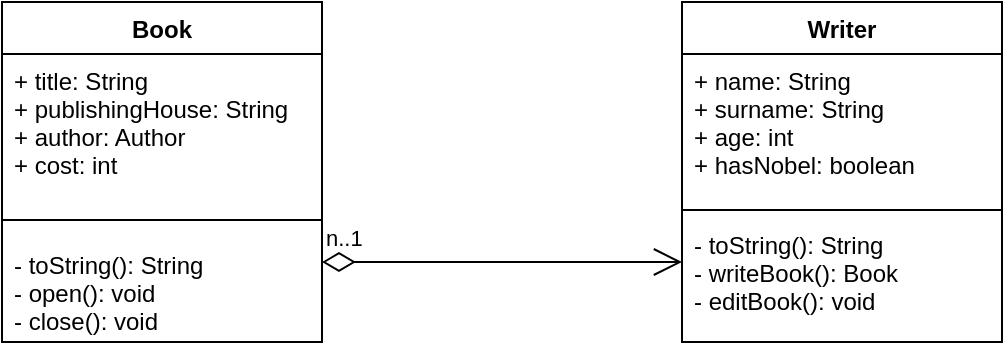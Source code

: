 <mxfile version="15.8.3" type="device"><diagram id="sfliHgQCCnT1-PPmMKI-" name="Page-1"><mxGraphModel dx="813" dy="454" grid="1" gridSize="10" guides="1" tooltips="1" connect="1" arrows="1" fold="1" page="1" pageScale="1" pageWidth="827" pageHeight="1169" math="0" shadow="0"><root><mxCell id="0"/><mxCell id="1" parent="0"/><mxCell id="IUYxFMcfA6iRPNvgJM7K-1" value="Writer" style="swimlane;fontStyle=1;align=center;verticalAlign=top;childLayout=stackLayout;horizontal=1;startSize=26;horizontalStack=0;resizeParent=1;resizeParentMax=0;resizeLast=0;collapsible=1;marginBottom=0;" vertex="1" parent="1"><mxGeometry x="460" y="80" width="160" height="170" as="geometry"/></mxCell><mxCell id="IUYxFMcfA6iRPNvgJM7K-2" value="+ name: String&#10;+ surname: String&#10;+ age: int&#10;+ hasNobel: boolean" style="text;strokeColor=none;fillColor=none;align=left;verticalAlign=top;spacingLeft=4;spacingRight=4;overflow=hidden;rotatable=0;points=[[0,0.5],[1,0.5]];portConstraint=eastwest;" vertex="1" parent="IUYxFMcfA6iRPNvgJM7K-1"><mxGeometry y="26" width="160" height="74" as="geometry"/></mxCell><mxCell id="IUYxFMcfA6iRPNvgJM7K-3" value="" style="line;strokeWidth=1;fillColor=none;align=left;verticalAlign=middle;spacingTop=-1;spacingLeft=3;spacingRight=3;rotatable=0;labelPosition=right;points=[];portConstraint=eastwest;" vertex="1" parent="IUYxFMcfA6iRPNvgJM7K-1"><mxGeometry y="100" width="160" height="8" as="geometry"/></mxCell><mxCell id="IUYxFMcfA6iRPNvgJM7K-4" value="- toString(): String&#10;- writeBook(): Book&#10;- editBook(): void" style="text;strokeColor=none;fillColor=none;align=left;verticalAlign=top;spacingLeft=4;spacingRight=4;overflow=hidden;rotatable=0;points=[[0,0.5],[1,0.5]];portConstraint=eastwest;" vertex="1" parent="IUYxFMcfA6iRPNvgJM7K-1"><mxGeometry y="108" width="160" height="62" as="geometry"/></mxCell><mxCell id="IUYxFMcfA6iRPNvgJM7K-12" value="n..1" style="endArrow=open;html=1;endSize=12;startArrow=diamondThin;startSize=14;startFill=0;edgeStyle=orthogonalEdgeStyle;align=left;verticalAlign=bottom;rounded=0;entryX=0;entryY=0.556;entryDx=0;entryDy=0;entryPerimeter=0;" edge="1" parent="1"><mxGeometry x="-1" y="3" relative="1" as="geometry"><mxPoint x="280" y="210" as="sourcePoint"/><mxPoint x="460" y="210.008" as="targetPoint"/></mxGeometry></mxCell><mxCell id="IUYxFMcfA6iRPNvgJM7K-17" value="Book" style="swimlane;fontStyle=1;align=center;verticalAlign=top;childLayout=stackLayout;horizontal=1;startSize=26;horizontalStack=0;resizeParent=1;resizeParentMax=0;resizeLast=0;collapsible=1;marginBottom=0;" vertex="1" parent="1"><mxGeometry x="120" y="80" width="160" height="170" as="geometry"/></mxCell><mxCell id="IUYxFMcfA6iRPNvgJM7K-18" value="+ title: String&#10;+ publishingHouse: String&#10;+ author: Author&#10;+ cost: int&#10;" style="text;strokeColor=none;fillColor=none;align=left;verticalAlign=top;spacingLeft=4;spacingRight=4;overflow=hidden;rotatable=0;points=[[0,0.5],[1,0.5]];portConstraint=eastwest;" vertex="1" parent="IUYxFMcfA6iRPNvgJM7K-17"><mxGeometry y="26" width="160" height="74" as="geometry"/></mxCell><mxCell id="IUYxFMcfA6iRPNvgJM7K-19" value="" style="line;strokeWidth=1;fillColor=none;align=left;verticalAlign=middle;spacingTop=-1;spacingLeft=3;spacingRight=3;rotatable=0;labelPosition=right;points=[];portConstraint=eastwest;" vertex="1" parent="IUYxFMcfA6iRPNvgJM7K-17"><mxGeometry y="100" width="160" height="18" as="geometry"/></mxCell><mxCell id="IUYxFMcfA6iRPNvgJM7K-20" value="- toString(): String&#10;- open(): void&#10;- close(): void" style="text;strokeColor=none;fillColor=none;align=left;verticalAlign=top;spacingLeft=4;spacingRight=4;overflow=hidden;rotatable=0;points=[[0,0.5],[1,0.5]];portConstraint=eastwest;" vertex="1" parent="IUYxFMcfA6iRPNvgJM7K-17"><mxGeometry y="118" width="160" height="52" as="geometry"/></mxCell></root></mxGraphModel></diagram></mxfile>
